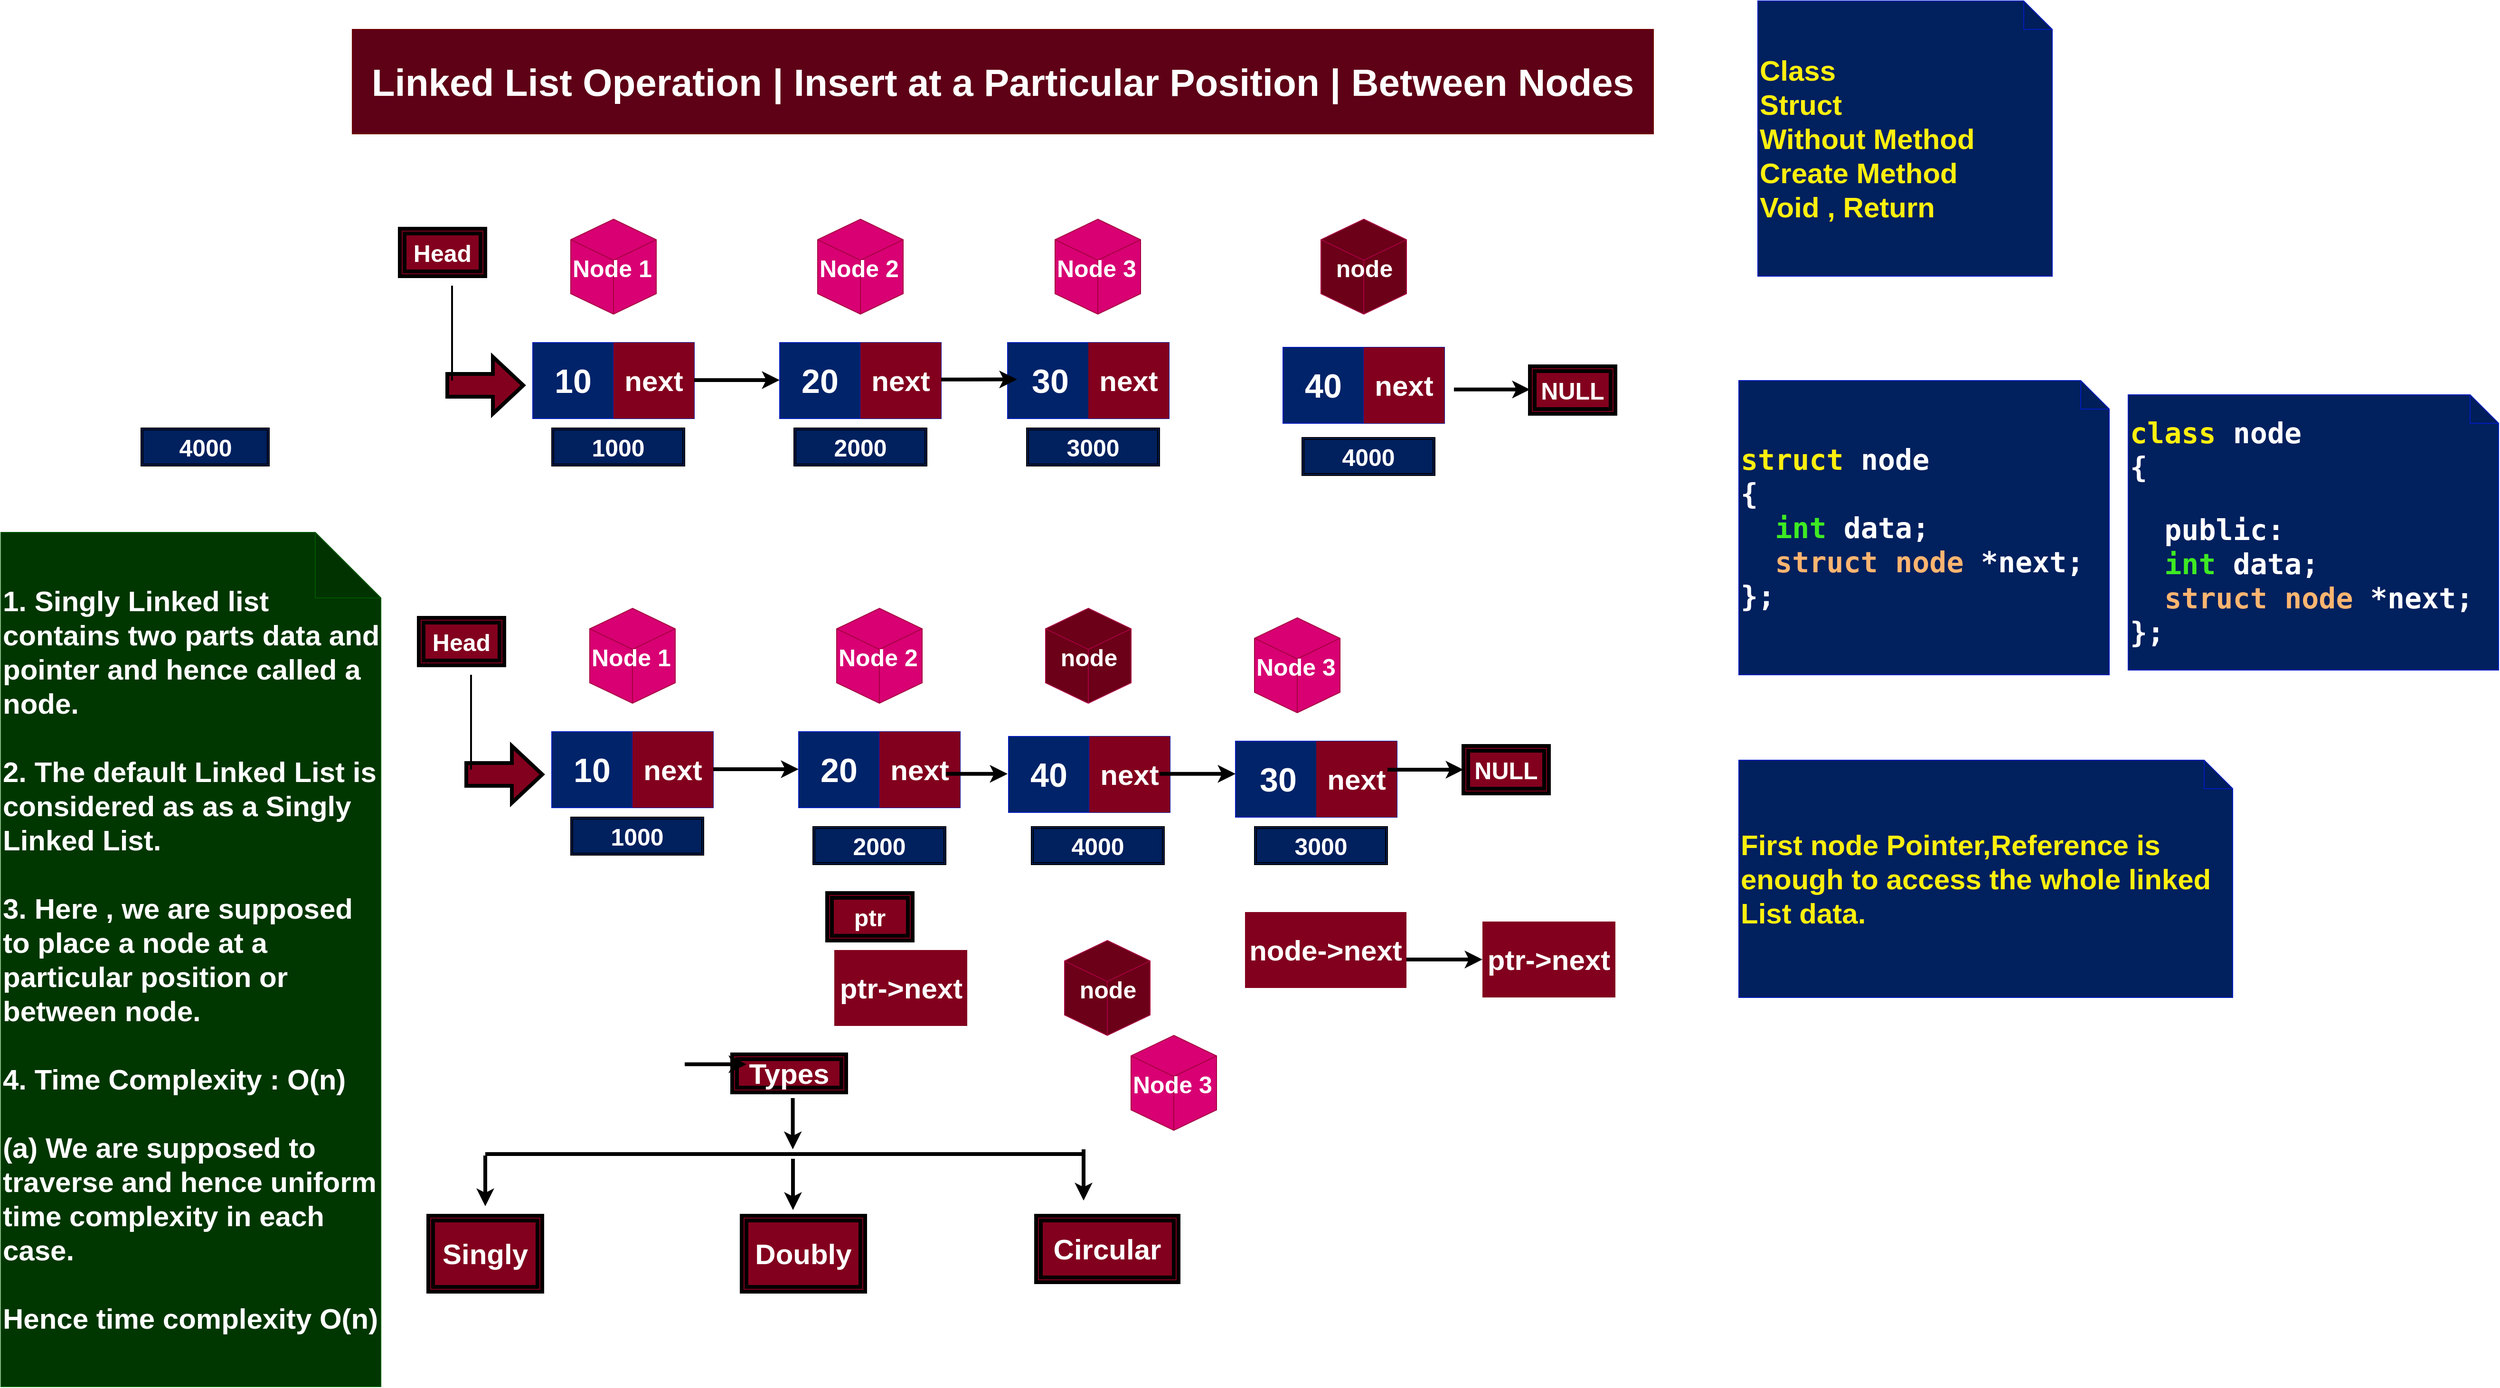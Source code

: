 <mxfile version="15.4.0" type="device"><diagram id="kLcREWV7JZikotNgGeFt" name="Page-1"><mxGraphModel dx="2114" dy="1692" grid="1" gridSize="10" guides="1" tooltips="1" connect="1" arrows="1" fold="1" page="1" pageScale="1" pageWidth="850" pageHeight="1100" math="0" shadow="0"><root><mxCell id="0"/><mxCell id="1" parent="0"/><mxCell id="FX4OYC9LNaWPf0s1jnYQ-1" value="&lt;font style=&quot;font-size: 40px&quot;&gt;&lt;b&gt;Linked List Operation | Insert at a Particular Position | Between Nodes&lt;br&gt;&lt;/b&gt;&lt;/font&gt;" style="rounded=0;whiteSpace=wrap;html=1;fillColor=#5E0016;strokeColor=#6F0000;fontColor=#ffffff;" parent="1" vertex="1"><mxGeometry x="330" y="-140" width="1370" height="110" as="geometry"/></mxCell><mxCell id="FX4OYC9LNaWPf0s1jnYQ-2" value="&lt;font style=&quot;font-size: 30px&quot;&gt;&lt;b&gt;1. Singly Linked list contains two parts data and pointer and hence called a node.&lt;br&gt;&lt;br&gt;2. The default Linked List is considered as as a Singly Linked List.&lt;br&gt;&lt;br&gt;3. Here , we are supposed to place a node at a particular position or between node.&lt;br&gt;&lt;/b&gt;&lt;b&gt;&lt;br&gt;4. Time Complexity : O(n)&lt;br&gt;&lt;br&gt;(a) We are supposed to traverse and hence uniform time complexity in each case. &lt;br&gt;&lt;br&gt;Hence time complexity O(n)&lt;/b&gt;&lt;b&gt;&lt;br&gt;&lt;/b&gt;&lt;/font&gt;" style="shape=note;whiteSpace=wrap;html=1;backgroundOutline=1;darkOpacity=0.05;fillColor=#003600;size=69;strokeColor=#005700;fontColor=#ffffff;align=left;" parent="1" vertex="1"><mxGeometry x="-40" y="390" width="400" height="900" as="geometry"/></mxCell><mxCell id="FX4OYC9LNaWPf0s1jnYQ-4" value="" style="shape=table;startSize=0;container=1;collapsible=0;childLayout=tableLayout;fillColor=#002369;strokeColor=#001DBC;fontColor=#ffffff;" parent="1" vertex="1"><mxGeometry x="520" y="190" width="170" height="80" as="geometry"/></mxCell><mxCell id="FX4OYC9LNaWPf0s1jnYQ-5" value="" style="shape=partialRectangle;collapsible=0;dropTarget=0;pointerEvents=0;fillColor=none;top=0;left=0;bottom=0;right=0;points=[[0,0.5],[1,0.5]];portConstraint=eastwest;" parent="FX4OYC9LNaWPf0s1jnYQ-4" vertex="1"><mxGeometry width="170" height="80" as="geometry"/></mxCell><mxCell id="FX4OYC9LNaWPf0s1jnYQ-6" value="&lt;b&gt;&lt;font style=&quot;font-size: 35px&quot; color=&quot;#ffffff&quot;&gt;10&lt;/font&gt;&lt;/b&gt;" style="shape=partialRectangle;html=1;whiteSpace=wrap;connectable=0;overflow=hidden;fillColor=none;top=0;left=0;bottom=0;right=0;pointerEvents=1;" parent="FX4OYC9LNaWPf0s1jnYQ-5" vertex="1"><mxGeometry width="85" height="80" as="geometry"><mxRectangle width="85" height="80" as="alternateBounds"/></mxGeometry></mxCell><mxCell id="FX4OYC9LNaWPf0s1jnYQ-7" value="&lt;b style=&quot;font-size: 30px&quot;&gt;next&lt;/b&gt;" style="shape=partialRectangle;html=1;whiteSpace=wrap;connectable=0;overflow=hidden;fillColor=#82001E;top=0;left=0;bottom=0;right=0;pointerEvents=1;strokeColor=#6F0000;fontColor=#ffffff;" parent="FX4OYC9LNaWPf0s1jnYQ-5" vertex="1"><mxGeometry x="85" width="85" height="80" as="geometry"><mxRectangle width="85" height="80" as="alternateBounds"/></mxGeometry></mxCell><mxCell id="FX4OYC9LNaWPf0s1jnYQ-8" value="" style="shape=table;startSize=0;container=1;collapsible=0;childLayout=tableLayout;fillColor=#002369;strokeColor=#001DBC;fontColor=#ffffff;" parent="1" vertex="1"><mxGeometry x="780" y="190" width="170" height="80" as="geometry"/></mxCell><mxCell id="FX4OYC9LNaWPf0s1jnYQ-9" value="" style="shape=partialRectangle;collapsible=0;dropTarget=0;pointerEvents=0;fillColor=none;top=0;left=0;bottom=0;right=0;points=[[0,0.5],[1,0.5]];portConstraint=eastwest;" parent="FX4OYC9LNaWPf0s1jnYQ-8" vertex="1"><mxGeometry width="170" height="80" as="geometry"/></mxCell><mxCell id="FX4OYC9LNaWPf0s1jnYQ-10" value="&lt;b&gt;&lt;font style=&quot;font-size: 35px&quot; color=&quot;#ffffff&quot;&gt;20&lt;/font&gt;&lt;/b&gt;" style="shape=partialRectangle;html=1;whiteSpace=wrap;connectable=0;overflow=hidden;fillColor=none;top=0;left=0;bottom=0;right=0;pointerEvents=1;" parent="FX4OYC9LNaWPf0s1jnYQ-9" vertex="1"><mxGeometry width="85" height="80" as="geometry"><mxRectangle width="85" height="80" as="alternateBounds"/></mxGeometry></mxCell><mxCell id="FX4OYC9LNaWPf0s1jnYQ-11" value="" style="shape=partialRectangle;html=1;whiteSpace=wrap;connectable=0;overflow=hidden;fillColor=none;top=0;left=0;bottom=0;right=0;pointerEvents=1;" parent="FX4OYC9LNaWPf0s1jnYQ-9" vertex="1"><mxGeometry x="85" width="85" height="80" as="geometry"><mxRectangle width="85" height="80" as="alternateBounds"/></mxGeometry></mxCell><mxCell id="FX4OYC9LNaWPf0s1jnYQ-12" value="" style="shape=table;startSize=0;container=1;collapsible=0;childLayout=tableLayout;fillColor=#002369;strokeColor=#001DBC;fontColor=#ffffff;" parent="1" vertex="1"><mxGeometry x="1020" y="190" width="170" height="80" as="geometry"/></mxCell><mxCell id="FX4OYC9LNaWPf0s1jnYQ-13" value="" style="shape=partialRectangle;collapsible=0;dropTarget=0;pointerEvents=0;fillColor=none;top=0;left=0;bottom=0;right=0;points=[[0,0.5],[1,0.5]];portConstraint=eastwest;" parent="FX4OYC9LNaWPf0s1jnYQ-12" vertex="1"><mxGeometry width="170" height="80" as="geometry"/></mxCell><mxCell id="FX4OYC9LNaWPf0s1jnYQ-14" value="&lt;b&gt;&lt;font style=&quot;font-size: 35px&quot; color=&quot;#ffffff&quot;&gt;30&lt;/font&gt;&lt;/b&gt;" style="shape=partialRectangle;html=1;whiteSpace=wrap;connectable=0;overflow=hidden;fillColor=none;top=0;left=0;bottom=0;right=0;pointerEvents=1;" parent="FX4OYC9LNaWPf0s1jnYQ-13" vertex="1"><mxGeometry width="90" height="80" as="geometry"><mxRectangle width="90" height="80" as="alternateBounds"/></mxGeometry></mxCell><mxCell id="FX4OYC9LNaWPf0s1jnYQ-15" value="" style="shape=partialRectangle;html=1;whiteSpace=wrap;connectable=0;overflow=hidden;fillColor=none;top=0;left=0;bottom=0;right=0;pointerEvents=1;" parent="FX4OYC9LNaWPf0s1jnYQ-13" vertex="1"><mxGeometry x="90" width="80" height="80" as="geometry"><mxRectangle width="80" height="80" as="alternateBounds"/></mxGeometry></mxCell><mxCell id="FX4OYC9LNaWPf0s1jnYQ-16" value="" style="edgeStyle=segmentEdgeStyle;endArrow=classic;html=1;rounded=0;strokeWidth=4;" parent="1" target="FX4OYC9LNaWPf0s1jnYQ-9" edge="1"><mxGeometry width="50" height="50" relative="1" as="geometry"><mxPoint x="690" y="229.5" as="sourcePoint"/><mxPoint x="770" y="230" as="targetPoint"/></mxGeometry></mxCell><mxCell id="FX4OYC9LNaWPf0s1jnYQ-17" value="&lt;font color=&quot;#ffffff&quot; size=&quot;1&quot;&gt;&lt;b style=&quot;font-size: 30px&quot;&gt;next&lt;/b&gt;&lt;/font&gt;" style="shape=partialRectangle;html=1;whiteSpace=wrap;connectable=0;overflow=hidden;fillColor=#82001E;top=0;left=0;bottom=0;right=0;pointerEvents=1;strokeColor=#6F0000;fontColor=#ffffff;" parent="1" vertex="1"><mxGeometry x="865" y="190" width="85" height="80" as="geometry"><mxRectangle width="85" height="80" as="alternateBounds"/></mxGeometry></mxCell><mxCell id="FX4OYC9LNaWPf0s1jnYQ-18" value="&lt;font color=&quot;#ffffff&quot; size=&quot;1&quot;&gt;&lt;b style=&quot;font-size: 30px&quot;&gt;next&lt;/b&gt;&lt;/font&gt;" style="shape=partialRectangle;html=1;whiteSpace=wrap;connectable=0;overflow=hidden;fillColor=#82001E;top=0;left=0;bottom=0;right=0;pointerEvents=1;strokeColor=#6F0000;fontColor=#ffffff;" parent="1" vertex="1"><mxGeometry x="1105" y="190" width="85" height="80" as="geometry"><mxRectangle width="85" height="80" as="alternateBounds"/></mxGeometry></mxCell><mxCell id="FX4OYC9LNaWPf0s1jnYQ-24" value="&lt;font style=&quot;font-size: 25px&quot; color=&quot;#ffffff&quot;&gt;Head&lt;/font&gt;" style="shape=ext;double=1;rounded=0;whiteSpace=wrap;html=1;strokeWidth=4;fillColor=#82001E;fontStyle=1" parent="1" vertex="1"><mxGeometry x="380" y="70" width="90" height="50" as="geometry"/></mxCell><mxCell id="FX4OYC9LNaWPf0s1jnYQ-25" value="&lt;font color=&quot;#ffffff&quot;&gt;&lt;span style=&quot;font-size: 25px&quot;&gt;NULL&lt;/span&gt;&lt;/font&gt;" style="shape=ext;double=1;rounded=0;whiteSpace=wrap;html=1;strokeWidth=4;fillColor=#82001E;fontStyle=1" parent="1" vertex="1"><mxGeometry x="1570" y="215" width="90" height="50" as="geometry"/></mxCell><mxCell id="FX4OYC9LNaWPf0s1jnYQ-28" value="&lt;font style=&quot;font-size: 30px&quot; color=&quot;#ffffff&quot;&gt;&lt;b&gt;Singly&lt;/b&gt;&lt;/font&gt;" style="shape=ext;double=1;rounded=0;whiteSpace=wrap;html=1;strokeWidth=4;fillColor=#82001E;" parent="1" vertex="1"><mxGeometry x="410" y="1110" width="120" height="80" as="geometry"/></mxCell><mxCell id="FX4OYC9LNaWPf0s1jnYQ-29" value="&lt;font style=&quot;font-size: 30px&quot; color=&quot;#ffffff&quot;&gt;&lt;b&gt;Doubly&lt;/b&gt;&lt;/font&gt;" style="shape=ext;double=1;rounded=0;whiteSpace=wrap;html=1;strokeWidth=4;fillColor=#82001E;" parent="1" vertex="1"><mxGeometry x="740" y="1110" width="130" height="80" as="geometry"/></mxCell><mxCell id="FX4OYC9LNaWPf0s1jnYQ-30" value="&lt;font style=&quot;font-size: 30px&quot; color=&quot;#ffffff&quot;&gt;&lt;b&gt;Circular&lt;/b&gt;&lt;/font&gt;" style="shape=ext;double=1;rounded=0;whiteSpace=wrap;html=1;strokeWidth=4;fillColor=#82001E;" parent="1" vertex="1"><mxGeometry x="1050" y="1110" width="150" height="70" as="geometry"/></mxCell><mxCell id="FX4OYC9LNaWPf0s1jnYQ-31" value="&lt;font style=&quot;font-size: 30px&quot; color=&quot;#ffffff&quot;&gt;&lt;b&gt;Types&lt;/b&gt;&lt;/font&gt;" style="shape=ext;double=1;rounded=0;whiteSpace=wrap;html=1;strokeWidth=4;fillColor=#82001E;" parent="1" vertex="1"><mxGeometry x="730" y="940" width="120" height="40" as="geometry"/></mxCell><mxCell id="FX4OYC9LNaWPf0s1jnYQ-32" value="" style="line;strokeWidth=4;html=1;perimeter=backbonePerimeter;points=[];outlineConnect=0;fillColor=#82001E;" parent="1" vertex="1"><mxGeometry x="470" y="1040" width="630" height="10" as="geometry"/></mxCell><mxCell id="FX4OYC9LNaWPf0s1jnYQ-33" value="" style="edgeStyle=segmentEdgeStyle;endArrow=classic;html=1;rounded=0;strokeWidth=4;" parent="1" source="FX4OYC9LNaWPf0s1jnYQ-32" edge="1"><mxGeometry width="50" height="50" relative="1" as="geometry"><mxPoint x="470" y="1050" as="sourcePoint"/><mxPoint x="470" y="1100" as="targetPoint"/></mxGeometry></mxCell><mxCell id="FX4OYC9LNaWPf0s1jnYQ-34" value="" style="edgeStyle=segmentEdgeStyle;endArrow=classic;html=1;rounded=0;strokeWidth=4;" parent="1" edge="1"><mxGeometry width="50" height="50" relative="1" as="geometry"><mxPoint x="1100" y="1040" as="sourcePoint"/><mxPoint x="1100" y="1094" as="targetPoint"/></mxGeometry></mxCell><mxCell id="FX4OYC9LNaWPf0s1jnYQ-35" value="" style="edgeStyle=segmentEdgeStyle;endArrow=classic;html=1;rounded=0;strokeWidth=4;" parent="1" edge="1"><mxGeometry width="50" height="50" relative="1" as="geometry"><mxPoint x="794" y="1050" as="sourcePoint"/><mxPoint x="794" y="1104" as="targetPoint"/></mxGeometry></mxCell><mxCell id="2EAFpjxUIgZYR22yZYQm-4" value="&lt;font color=&quot;#ffffff&quot; size=&quot;1&quot;&gt;&lt;b style=&quot;font-size: 25px&quot;&gt;1000&lt;/b&gt;&lt;/font&gt;" style="shape=ext;double=1;rounded=0;whiteSpace=wrap;html=1;fillColor=#00205E;align=center;" parent="1" vertex="1"><mxGeometry x="540" y="280" width="140" height="40" as="geometry"/></mxCell><mxCell id="2EAFpjxUIgZYR22yZYQm-5" value="&lt;font color=&quot;#ffffff&quot; size=&quot;1&quot;&gt;&lt;b style=&quot;font-size: 25px&quot;&gt;2000&lt;/b&gt;&lt;/font&gt;" style="shape=ext;double=1;rounded=0;whiteSpace=wrap;html=1;fillColor=#00205E;align=center;" parent="1" vertex="1"><mxGeometry x="795" y="280" width="140" height="40" as="geometry"/></mxCell><mxCell id="2EAFpjxUIgZYR22yZYQm-6" value="&lt;font color=&quot;#ffffff&quot; size=&quot;1&quot;&gt;&lt;b style=&quot;font-size: 25px&quot;&gt;3000&lt;/b&gt;&lt;/font&gt;" style="shape=ext;double=1;rounded=0;whiteSpace=wrap;html=1;fillColor=#00205E;align=center;" parent="1" vertex="1"><mxGeometry x="1040" y="280" width="140" height="40" as="geometry"/></mxCell><mxCell id="2EAFpjxUIgZYR22yZYQm-7" value="&lt;pre style=&quot;max-height: 600px ; font-size: 30px&quot;&gt;&lt;code class=&quot;dsa hljs cpp&quot; style=&quot;font-size: 30px&quot;&gt;&lt;span class=&quot;hljs-class&quot; style=&quot;font-size: 30px&quot;&gt;&lt;font color=&quot;#ffef0f&quot;&gt;&lt;span class=&quot;hljs-keyword&quot; style=&quot;font-size: 30px&quot;&gt;struct&lt;/span&gt; &lt;/font&gt;&lt;span class=&quot;hljs-title&quot; style=&quot;font-size: 30px&quot;&gt;node&lt;/span&gt;&lt;br style=&quot;font-size: 30px&quot;&gt;{&lt;/span&gt;&lt;br style=&quot;font-size: 30px&quot;&gt;  &lt;font color=&quot;#3eea23&quot;&gt;&lt;span class=&quot;hljs-keyword&quot; style=&quot;font-size: 30px&quot;&gt;int&lt;/span&gt; &lt;/font&gt;data;&lt;br style=&quot;font-size: 30px&quot;&gt;  &lt;span class=&quot;hljs-class&quot; style=&quot;font-size: 30px&quot;&gt;&lt;font color=&quot;#ffb570&quot;&gt;&lt;span class=&quot;hljs-keyword&quot; style=&quot;font-size: 30px&quot;&gt;struct&lt;/span&gt; &lt;span class=&quot;hljs-title&quot; style=&quot;font-size: 30px&quot;&gt;node&lt;/span&gt;&lt;/font&gt; *&lt;span class=&quot;hljs-title&quot; style=&quot;font-size: 30px&quot;&gt;next&lt;/span&gt;;&lt;/span&gt;&lt;br style=&quot;font-size: 30px&quot;&gt;};&lt;/code&gt;&lt;/pre&gt;" style="shape=note;whiteSpace=wrap;html=1;backgroundOutline=1;darkOpacity=0.05;fillColor=#00205E;strokeColor=#001DBC;fontColor=#ffffff;align=left;fontSize=30;fontStyle=1" parent="1" vertex="1"><mxGeometry x="1790" y="230" width="390" height="310" as="geometry"/></mxCell><mxCell id="2EAFpjxUIgZYR22yZYQm-10" value="&lt;b&gt;&lt;font style=&quot;font-size: 25px&quot;&gt;Node 1&lt;/font&gt;&lt;br&gt;&lt;/b&gt;" style="html=1;whiteSpace=wrap;shape=isoCube2;backgroundOutline=1;isoAngle=15;fontSize=30;fillColor=#d80073;align=left;strokeColor=#A50040;fontColor=#ffffff;" parent="1" vertex="1"><mxGeometry x="560" y="60" width="90" height="100" as="geometry"/></mxCell><mxCell id="2EAFpjxUIgZYR22yZYQm-13" value="&lt;b&gt;&lt;font style=&quot;font-size: 25px&quot;&gt;Node 2&lt;/font&gt;&lt;br&gt;&lt;/b&gt;" style="html=1;whiteSpace=wrap;shape=isoCube2;backgroundOutline=1;isoAngle=15;fontSize=30;fillColor=#d80073;align=left;strokeColor=#A50040;fontColor=#ffffff;" parent="1" vertex="1"><mxGeometry x="820" y="60" width="90" height="100" as="geometry"/></mxCell><mxCell id="2EAFpjxUIgZYR22yZYQm-14" value="&lt;b&gt;&lt;font style=&quot;font-size: 25px&quot;&gt;Node 3&lt;/font&gt;&lt;br&gt;&lt;/b&gt;" style="html=1;whiteSpace=wrap;shape=isoCube2;backgroundOutline=1;isoAngle=15;fontSize=30;fillColor=#d80073;align=left;strokeColor=#A50040;fontColor=#ffffff;" parent="1" vertex="1"><mxGeometry x="1070" y="60" width="90" height="100" as="geometry"/></mxCell><mxCell id="WGS0exvz3PwvDSj9ZTFY-2" value="" style="edgeStyle=segmentEdgeStyle;endArrow=classic;html=1;rounded=0;strokeWidth=4;" parent="1" edge="1"><mxGeometry width="50" height="50" relative="1" as="geometry"><mxPoint x="793.82" y="986" as="sourcePoint"/><mxPoint x="793.82" y="1040" as="targetPoint"/></mxGeometry></mxCell><mxCell id="WGS0exvz3PwvDSj9ZTFY-4" value="&lt;pre style=&quot;max-height: 600px ; font-size: 30px&quot;&gt;&lt;code class=&quot;dsa hljs cpp&quot; style=&quot;font-size: 30px&quot;&gt;&lt;span class=&quot;hljs-class&quot; style=&quot;font-size: 30px&quot;&gt;&lt;span class=&quot;hljs-title&quot; style=&quot;font-size: 30px&quot;&gt;&lt;font color=&quot;#ffef0f&quot;&gt;class &lt;/font&gt;node&lt;/span&gt;&lt;br style=&quot;font-size: 30px&quot;&gt;{&lt;/span&gt;&lt;/code&gt;&lt;/pre&gt;&lt;pre style=&quot;max-height: 600px ; font-size: 30px&quot;&gt;&lt;code class=&quot;dsa hljs cpp&quot; style=&quot;font-size: 30px&quot;&gt;  public:&lt;br style=&quot;font-size: 30px&quot;&gt;  &lt;font color=&quot;#3eea23&quot;&gt;&lt;span class=&quot;hljs-keyword&quot; style=&quot;font-size: 30px&quot;&gt;int&lt;/span&gt; &lt;/font&gt;data;&lt;br style=&quot;font-size: 30px&quot;&gt;  &lt;span class=&quot;hljs-class&quot; style=&quot;font-size: 30px&quot;&gt;&lt;font color=&quot;#ffb570&quot;&gt;&lt;span class=&quot;hljs-keyword&quot; style=&quot;font-size: 30px&quot;&gt;struct&lt;/span&gt; &lt;span class=&quot;hljs-title&quot; style=&quot;font-size: 30px&quot;&gt;node&lt;/span&gt;&lt;/font&gt; *&lt;span class=&quot;hljs-title&quot; style=&quot;font-size: 30px&quot;&gt;next&lt;/span&gt;;&lt;/span&gt;&lt;br style=&quot;font-size: 30px&quot;&gt;};&lt;/code&gt;&lt;/pre&gt;" style="shape=note;whiteSpace=wrap;html=1;backgroundOutline=1;darkOpacity=0.05;fillColor=#00205E;strokeColor=#001DBC;fontColor=#ffffff;align=left;fontSize=30;fontStyle=1" parent="1" vertex="1"><mxGeometry x="2200" y="245" width="390" height="290" as="geometry"/></mxCell><mxCell id="PQ1WcQrPwrI2mOth-DB0-1" value="&lt;font color=&quot;#ffef0f&quot;&gt;First node Pointer,Reference is enough to access the whole linked List data.&lt;/font&gt;" style="shape=note;whiteSpace=wrap;html=1;backgroundOutline=1;darkOpacity=0.05;fillColor=#00205E;strokeColor=#001DBC;fontColor=#ffffff;align=left;fontSize=30;fontStyle=1" parent="1" vertex="1"><mxGeometry x="1790" y="630" width="520" height="250" as="geometry"/></mxCell><mxCell id="O2wKpN2Wz94PYRQVYfD4-1" value="" style="shape=table;startSize=0;container=1;collapsible=0;childLayout=tableLayout;fillColor=#002369;strokeColor=#001DBC;fontColor=#ffffff;" parent="1" vertex="1"><mxGeometry x="1310" y="195" width="170" height="80" as="geometry"/></mxCell><mxCell id="O2wKpN2Wz94PYRQVYfD4-2" value="" style="shape=partialRectangle;collapsible=0;dropTarget=0;pointerEvents=0;fillColor=none;top=0;left=0;bottom=0;right=0;points=[[0,0.5],[1,0.5]];portConstraint=eastwest;" parent="O2wKpN2Wz94PYRQVYfD4-1" vertex="1"><mxGeometry width="170" height="80" as="geometry"/></mxCell><mxCell id="O2wKpN2Wz94PYRQVYfD4-3" value="&lt;b&gt;&lt;font style=&quot;font-size: 35px&quot; color=&quot;#ffffff&quot;&gt;40&lt;/font&gt;&lt;/b&gt;" style="shape=partialRectangle;html=1;whiteSpace=wrap;connectable=0;overflow=hidden;fillColor=none;top=0;left=0;bottom=0;right=0;pointerEvents=1;" parent="O2wKpN2Wz94PYRQVYfD4-2" vertex="1"><mxGeometry width="85" height="80" as="geometry"><mxRectangle width="85" height="80" as="alternateBounds"/></mxGeometry></mxCell><mxCell id="O2wKpN2Wz94PYRQVYfD4-4" value="&lt;b style=&quot;font-size: 30px&quot;&gt;next&lt;/b&gt;" style="shape=partialRectangle;html=1;whiteSpace=wrap;connectable=0;overflow=hidden;fillColor=#82001E;top=0;left=0;bottom=0;right=0;pointerEvents=1;strokeColor=#6F0000;fontColor=#ffffff;" parent="O2wKpN2Wz94PYRQVYfD4-2" vertex="1"><mxGeometry x="85" width="85" height="80" as="geometry"><mxRectangle width="85" height="80" as="alternateBounds"/></mxGeometry></mxCell><mxCell id="O2wKpN2Wz94PYRQVYfD4-5" value="&lt;font color=&quot;#ffffff&quot; size=&quot;1&quot;&gt;&lt;b style=&quot;font-size: 25px&quot;&gt;4000&lt;/b&gt;&lt;/font&gt;" style="shape=ext;double=1;rounded=0;whiteSpace=wrap;html=1;fillColor=#00205E;align=center;" parent="1" vertex="1"><mxGeometry x="107.5" y="280" width="135" height="40" as="geometry"/></mxCell><mxCell id="O2wKpN2Wz94PYRQVYfD4-7" value="&lt;b&gt;&lt;font style=&quot;font-size: 25px&quot;&gt;&amp;nbsp; node&lt;/font&gt;&lt;br&gt;&lt;/b&gt;" style="html=1;whiteSpace=wrap;shape=isoCube2;backgroundOutline=1;isoAngle=15;fontSize=30;fillColor=#6B0018;align=left;strokeColor=#A50040;fontColor=#ffffff;" parent="1" vertex="1"><mxGeometry x="1350" y="60" width="90" height="100" as="geometry"/></mxCell><mxCell id="O2wKpN2Wz94PYRQVYfD4-10" value="" style="shape=singleArrow;whiteSpace=wrap;html=1;arrowWidth=0.4;arrowSize=0.4;rounded=0;fontStyle=1;strokeWidth=4;fillColor=#82001E;" parent="1" vertex="1"><mxGeometry x="430" y="205" width="80" height="60" as="geometry"/></mxCell><mxCell id="O2wKpN2Wz94PYRQVYfD4-14" value="&lt;font color=&quot;#ffef0f&quot;&gt;Class&lt;br&gt;Struct&lt;br&gt;Without Method&lt;br&gt;Create Method&lt;br&gt;Void , Return&lt;br&gt;&lt;/font&gt;" style="shape=note;whiteSpace=wrap;html=1;backgroundOutline=1;darkOpacity=0.05;fillColor=#00205E;strokeColor=#001DBC;fontColor=#ffffff;align=left;fontSize=30;fontStyle=1" parent="1" vertex="1"><mxGeometry x="1810" y="-170" width="310" height="290" as="geometry"/></mxCell><mxCell id="O2wKpN2Wz94PYRQVYfD4-17" value="" style="line;strokeWidth=2;direction=south;html=1;fillColor=#6B0018;" parent="1" vertex="1"><mxGeometry x="430" y="130" width="10" height="100" as="geometry"/></mxCell><mxCell id="E_bYR1jMiLxIbFQFEJtZ-3" value="&lt;font color=&quot;#ffffff&quot; size=&quot;1&quot;&gt;&lt;b style=&quot;font-size: 25px&quot;&gt;4000&lt;/b&gt;&lt;/font&gt;" style="shape=ext;double=1;rounded=0;whiteSpace=wrap;html=1;fillColor=#00205E;align=center;" parent="1" vertex="1"><mxGeometry x="1330" y="290" width="140" height="40" as="geometry"/></mxCell><mxCell id="E_bYR1jMiLxIbFQFEJtZ-6" value="" style="edgeStyle=segmentEdgeStyle;endArrow=classic;html=1;rounded=0;strokeWidth=4;" parent="1" edge="1"><mxGeometry width="50" height="50" relative="1" as="geometry"><mxPoint x="1490" y="239.41" as="sourcePoint"/><mxPoint x="1570" y="239.91" as="targetPoint"/></mxGeometry></mxCell><mxCell id="rSlkiFl66dIPGthe0h9T-1" value="" style="shape=table;startSize=0;container=1;collapsible=0;childLayout=tableLayout;fillColor=#002369;strokeColor=#001DBC;fontColor=#ffffff;" parent="1" vertex="1"><mxGeometry x="540" y="600" width="170" height="80" as="geometry"/></mxCell><mxCell id="rSlkiFl66dIPGthe0h9T-2" value="" style="shape=partialRectangle;collapsible=0;dropTarget=0;pointerEvents=0;fillColor=none;top=0;left=0;bottom=0;right=0;points=[[0,0.5],[1,0.5]];portConstraint=eastwest;" parent="rSlkiFl66dIPGthe0h9T-1" vertex="1"><mxGeometry width="170" height="80" as="geometry"/></mxCell><mxCell id="rSlkiFl66dIPGthe0h9T-3" value="&lt;b&gt;&lt;font style=&quot;font-size: 35px&quot; color=&quot;#ffffff&quot;&gt;10&lt;/font&gt;&lt;/b&gt;" style="shape=partialRectangle;html=1;whiteSpace=wrap;connectable=0;overflow=hidden;fillColor=none;top=0;left=0;bottom=0;right=0;pointerEvents=1;" parent="rSlkiFl66dIPGthe0h9T-2" vertex="1"><mxGeometry width="85" height="80" as="geometry"><mxRectangle width="85" height="80" as="alternateBounds"/></mxGeometry></mxCell><mxCell id="rSlkiFl66dIPGthe0h9T-4" value="&lt;b style=&quot;font-size: 30px&quot;&gt;next&lt;/b&gt;" style="shape=partialRectangle;html=1;whiteSpace=wrap;connectable=0;overflow=hidden;fillColor=#82001E;top=0;left=0;bottom=0;right=0;pointerEvents=1;strokeColor=#6F0000;fontColor=#ffffff;" parent="rSlkiFl66dIPGthe0h9T-2" vertex="1"><mxGeometry x="85" width="85" height="80" as="geometry"><mxRectangle width="85" height="80" as="alternateBounds"/></mxGeometry></mxCell><mxCell id="rSlkiFl66dIPGthe0h9T-5" value="" style="shape=table;startSize=0;container=1;collapsible=0;childLayout=tableLayout;fillColor=#002369;strokeColor=#001DBC;fontColor=#ffffff;" parent="1" vertex="1"><mxGeometry x="800" y="600" width="170" height="80" as="geometry"/></mxCell><mxCell id="rSlkiFl66dIPGthe0h9T-6" value="" style="shape=partialRectangle;collapsible=0;dropTarget=0;pointerEvents=0;fillColor=none;top=0;left=0;bottom=0;right=0;points=[[0,0.5],[1,0.5]];portConstraint=eastwest;" parent="rSlkiFl66dIPGthe0h9T-5" vertex="1"><mxGeometry width="170" height="80" as="geometry"/></mxCell><mxCell id="rSlkiFl66dIPGthe0h9T-7" value="&lt;b&gt;&lt;font style=&quot;font-size: 35px&quot; color=&quot;#ffffff&quot;&gt;20&lt;/font&gt;&lt;/b&gt;" style="shape=partialRectangle;html=1;whiteSpace=wrap;connectable=0;overflow=hidden;fillColor=none;top=0;left=0;bottom=0;right=0;pointerEvents=1;" parent="rSlkiFl66dIPGthe0h9T-6" vertex="1"><mxGeometry width="85" height="80" as="geometry"><mxRectangle width="85" height="80" as="alternateBounds"/></mxGeometry></mxCell><mxCell id="rSlkiFl66dIPGthe0h9T-8" value="" style="shape=partialRectangle;html=1;whiteSpace=wrap;connectable=0;overflow=hidden;fillColor=none;top=0;left=0;bottom=0;right=0;pointerEvents=1;" parent="rSlkiFl66dIPGthe0h9T-6" vertex="1"><mxGeometry x="85" width="85" height="80" as="geometry"><mxRectangle width="85" height="80" as="alternateBounds"/></mxGeometry></mxCell><mxCell id="rSlkiFl66dIPGthe0h9T-9" value="" style="shape=table;startSize=0;container=1;collapsible=0;childLayout=tableLayout;fillColor=#002369;strokeColor=#001DBC;fontColor=#ffffff;" parent="1" vertex="1"><mxGeometry x="1260" y="610" width="170" height="80" as="geometry"/></mxCell><mxCell id="rSlkiFl66dIPGthe0h9T-10" value="" style="shape=partialRectangle;collapsible=0;dropTarget=0;pointerEvents=0;fillColor=none;top=0;left=0;bottom=0;right=0;points=[[0,0.5],[1,0.5]];portConstraint=eastwest;" parent="rSlkiFl66dIPGthe0h9T-9" vertex="1"><mxGeometry width="170" height="80" as="geometry"/></mxCell><mxCell id="rSlkiFl66dIPGthe0h9T-11" value="&lt;b&gt;&lt;font style=&quot;font-size: 35px&quot; color=&quot;#ffffff&quot;&gt;30&lt;/font&gt;&lt;/b&gt;" style="shape=partialRectangle;html=1;whiteSpace=wrap;connectable=0;overflow=hidden;fillColor=none;top=0;left=0;bottom=0;right=0;pointerEvents=1;" parent="rSlkiFl66dIPGthe0h9T-10" vertex="1"><mxGeometry width="90" height="80" as="geometry"><mxRectangle width="90" height="80" as="alternateBounds"/></mxGeometry></mxCell><mxCell id="rSlkiFl66dIPGthe0h9T-12" value="" style="shape=partialRectangle;html=1;whiteSpace=wrap;connectable=0;overflow=hidden;fillColor=none;top=0;left=0;bottom=0;right=0;pointerEvents=1;" parent="rSlkiFl66dIPGthe0h9T-10" vertex="1"><mxGeometry x="90" width="80" height="80" as="geometry"><mxRectangle width="80" height="80" as="alternateBounds"/></mxGeometry></mxCell><mxCell id="rSlkiFl66dIPGthe0h9T-13" value="" style="edgeStyle=segmentEdgeStyle;endArrow=classic;html=1;rounded=0;strokeWidth=4;" parent="1" target="rSlkiFl66dIPGthe0h9T-6" edge="1"><mxGeometry width="50" height="50" relative="1" as="geometry"><mxPoint x="710" y="639.5" as="sourcePoint"/><mxPoint x="790" y="640" as="targetPoint"/></mxGeometry></mxCell><mxCell id="rSlkiFl66dIPGthe0h9T-14" value="&lt;font color=&quot;#ffffff&quot; size=&quot;1&quot;&gt;&lt;b style=&quot;font-size: 30px&quot;&gt;next&lt;/b&gt;&lt;/font&gt;" style="shape=partialRectangle;html=1;whiteSpace=wrap;connectable=0;overflow=hidden;fillColor=#82001E;top=0;left=0;bottom=0;right=0;pointerEvents=1;strokeColor=#6F0000;fontColor=#ffffff;" parent="1" vertex="1"><mxGeometry x="885" y="600" width="85" height="80" as="geometry"><mxRectangle width="85" height="80" as="alternateBounds"/></mxGeometry></mxCell><mxCell id="rSlkiFl66dIPGthe0h9T-15" value="&lt;font color=&quot;#ffffff&quot; size=&quot;1&quot;&gt;&lt;b style=&quot;font-size: 30px&quot;&gt;next&lt;/b&gt;&lt;/font&gt;" style="shape=partialRectangle;html=1;whiteSpace=wrap;connectable=0;overflow=hidden;fillColor=#82001E;top=0;left=0;bottom=0;right=0;pointerEvents=1;strokeColor=#6F0000;fontColor=#ffffff;" parent="1" vertex="1"><mxGeometry x="1345" y="610" width="85" height="80" as="geometry"><mxRectangle width="85" height="80" as="alternateBounds"/></mxGeometry></mxCell><mxCell id="rSlkiFl66dIPGthe0h9T-16" value="&lt;font style=&quot;font-size: 25px&quot; color=&quot;#ffffff&quot;&gt;Head&lt;/font&gt;" style="shape=ext;double=1;rounded=0;whiteSpace=wrap;html=1;strokeWidth=4;fillColor=#82001E;fontStyle=1" parent="1" vertex="1"><mxGeometry x="400" y="480" width="90" height="50" as="geometry"/></mxCell><mxCell id="rSlkiFl66dIPGthe0h9T-17" value="&lt;font color=&quot;#ffffff&quot;&gt;&lt;span style=&quot;font-size: 25px&quot;&gt;NULL&lt;/span&gt;&lt;/font&gt;" style="shape=ext;double=1;rounded=0;whiteSpace=wrap;html=1;strokeWidth=4;fillColor=#82001E;fontStyle=1" parent="1" vertex="1"><mxGeometry x="1500" y="615" width="90" height="50" as="geometry"/></mxCell><mxCell id="rSlkiFl66dIPGthe0h9T-18" value="" style="edgeStyle=segmentEdgeStyle;endArrow=classic;html=1;rounded=0;strokeWidth=4;" parent="1" edge="1"><mxGeometry width="50" height="50" relative="1" as="geometry"><mxPoint x="1420" y="640" as="sourcePoint"/><mxPoint x="1500" y="640.5" as="targetPoint"/></mxGeometry></mxCell><mxCell id="rSlkiFl66dIPGthe0h9T-19" value="&lt;font color=&quot;#ffffff&quot; size=&quot;1&quot;&gt;&lt;b style=&quot;font-size: 25px&quot;&gt;1000&lt;/b&gt;&lt;/font&gt;" style="shape=ext;double=1;rounded=0;whiteSpace=wrap;html=1;fillColor=#00205E;align=center;" parent="1" vertex="1"><mxGeometry x="560" y="690" width="140" height="40" as="geometry"/></mxCell><mxCell id="rSlkiFl66dIPGthe0h9T-20" value="&lt;font color=&quot;#ffffff&quot; size=&quot;1&quot;&gt;&lt;b style=&quot;font-size: 25px&quot;&gt;2000&lt;/b&gt;&lt;/font&gt;" style="shape=ext;double=1;rounded=0;whiteSpace=wrap;html=1;fillColor=#00205E;align=center;" parent="1" vertex="1"><mxGeometry x="815" y="700" width="140" height="40" as="geometry"/></mxCell><mxCell id="rSlkiFl66dIPGthe0h9T-21" value="&lt;font color=&quot;#ffffff&quot; size=&quot;1&quot;&gt;&lt;b style=&quot;font-size: 25px&quot;&gt;3000&lt;/b&gt;&lt;/font&gt;" style="shape=ext;double=1;rounded=0;whiteSpace=wrap;html=1;fillColor=#00205E;align=center;" parent="1" vertex="1"><mxGeometry x="1280" y="700" width="140" height="40" as="geometry"/></mxCell><mxCell id="rSlkiFl66dIPGthe0h9T-22" value="&lt;b&gt;&lt;font style=&quot;font-size: 25px&quot;&gt;Node 1&lt;/font&gt;&lt;br&gt;&lt;/b&gt;" style="html=1;whiteSpace=wrap;shape=isoCube2;backgroundOutline=1;isoAngle=15;fontSize=30;fillColor=#d80073;align=left;strokeColor=#A50040;fontColor=#ffffff;" parent="1" vertex="1"><mxGeometry x="580" y="470" width="90" height="100" as="geometry"/></mxCell><mxCell id="rSlkiFl66dIPGthe0h9T-23" value="&lt;b&gt;&lt;font style=&quot;font-size: 25px&quot;&gt;Node 2&lt;/font&gt;&lt;br&gt;&lt;/b&gt;" style="html=1;whiteSpace=wrap;shape=isoCube2;backgroundOutline=1;isoAngle=15;fontSize=30;fillColor=#d80073;align=left;strokeColor=#A50040;fontColor=#ffffff;" parent="1" vertex="1"><mxGeometry x="840" y="470" width="90" height="100" as="geometry"/></mxCell><mxCell id="rSlkiFl66dIPGthe0h9T-24" value="&lt;b&gt;&lt;font style=&quot;font-size: 25px&quot;&gt;Node 3&lt;/font&gt;&lt;br&gt;&lt;/b&gt;" style="html=1;whiteSpace=wrap;shape=isoCube2;backgroundOutline=1;isoAngle=15;fontSize=30;fillColor=#d80073;align=left;strokeColor=#A50040;fontColor=#ffffff;" parent="1" vertex="1"><mxGeometry x="1280" y="480" width="90" height="100" as="geometry"/></mxCell><mxCell id="rSlkiFl66dIPGthe0h9T-25" value="" style="shape=table;startSize=0;container=1;collapsible=0;childLayout=tableLayout;fillColor=#002369;strokeColor=#001DBC;fontColor=#ffffff;" parent="1" vertex="1"><mxGeometry x="1021" y="605" width="170" height="80" as="geometry"/></mxCell><mxCell id="rSlkiFl66dIPGthe0h9T-26" value="" style="shape=partialRectangle;collapsible=0;dropTarget=0;pointerEvents=0;fillColor=none;top=0;left=0;bottom=0;right=0;points=[[0,0.5],[1,0.5]];portConstraint=eastwest;" parent="rSlkiFl66dIPGthe0h9T-25" vertex="1"><mxGeometry width="170" height="80" as="geometry"/></mxCell><mxCell id="rSlkiFl66dIPGthe0h9T-27" value="&lt;b&gt;&lt;font style=&quot;font-size: 35px&quot; color=&quot;#ffffff&quot;&gt;40&lt;/font&gt;&lt;/b&gt;" style="shape=partialRectangle;html=1;whiteSpace=wrap;connectable=0;overflow=hidden;fillColor=none;top=0;left=0;bottom=0;right=0;pointerEvents=1;" parent="rSlkiFl66dIPGthe0h9T-26" vertex="1"><mxGeometry width="85" height="80" as="geometry"><mxRectangle width="85" height="80" as="alternateBounds"/></mxGeometry></mxCell><mxCell id="rSlkiFl66dIPGthe0h9T-28" value="&lt;b style=&quot;font-size: 30px&quot;&gt;next&lt;/b&gt;" style="shape=partialRectangle;html=1;whiteSpace=wrap;connectable=0;overflow=hidden;fillColor=#82001E;top=0;left=0;bottom=0;right=0;pointerEvents=1;strokeColor=#6F0000;fontColor=#ffffff;" parent="rSlkiFl66dIPGthe0h9T-26" vertex="1"><mxGeometry x="85" width="85" height="80" as="geometry"><mxRectangle width="85" height="80" as="alternateBounds"/></mxGeometry></mxCell><mxCell id="rSlkiFl66dIPGthe0h9T-29" value="&lt;b&gt;&lt;font style=&quot;font-size: 25px&quot;&gt;&amp;nbsp; node&lt;/font&gt;&lt;br&gt;&lt;/b&gt;" style="html=1;whiteSpace=wrap;shape=isoCube2;backgroundOutline=1;isoAngle=15;fontSize=30;fillColor=#6B0018;align=left;strokeColor=#A50040;fontColor=#ffffff;" parent="1" vertex="1"><mxGeometry x="1060" y="470" width="90" height="100" as="geometry"/></mxCell><mxCell id="rSlkiFl66dIPGthe0h9T-30" value="" style="shape=singleArrow;whiteSpace=wrap;html=1;arrowWidth=0.4;arrowSize=0.4;rounded=0;fontStyle=1;strokeWidth=4;fillColor=#82001E;" parent="1" vertex="1"><mxGeometry x="450" y="615" width="80" height="60" as="geometry"/></mxCell><mxCell id="rSlkiFl66dIPGthe0h9T-31" value="" style="line;strokeWidth=2;direction=south;html=1;fillColor=#6B0018;" parent="1" vertex="1"><mxGeometry x="450" y="540" width="10" height="100" as="geometry"/></mxCell><mxCell id="rSlkiFl66dIPGthe0h9T-32" value="&lt;font color=&quot;#ffffff&quot; size=&quot;1&quot;&gt;&lt;b style=&quot;font-size: 25px&quot;&gt;4000&lt;/b&gt;&lt;/font&gt;" style="shape=ext;double=1;rounded=0;whiteSpace=wrap;html=1;fillColor=#00205E;align=center;" parent="1" vertex="1"><mxGeometry x="1045" y="700" width="140" height="40" as="geometry"/></mxCell><mxCell id="rSlkiFl66dIPGthe0h9T-33" value="" style="edgeStyle=segmentEdgeStyle;endArrow=classic;html=1;rounded=0;strokeWidth=4;" parent="1" edge="1"><mxGeometry width="50" height="50" relative="1" as="geometry"><mxPoint x="1180" y="644.41" as="sourcePoint"/><mxPoint x="1260" y="644.91" as="targetPoint"/></mxGeometry></mxCell><mxCell id="rSlkiFl66dIPGthe0h9T-34" value="" style="edgeStyle=segmentEdgeStyle;endArrow=classic;html=1;rounded=0;strokeWidth=4;" parent="1" edge="1"><mxGeometry width="50" height="50" relative="1" as="geometry"><mxPoint x="950" y="228.82" as="sourcePoint"/><mxPoint x="1030" y="229.32" as="targetPoint"/></mxGeometry></mxCell><mxCell id="rSlkiFl66dIPGthe0h9T-36" value="" style="edgeStyle=segmentEdgeStyle;endArrow=classic;html=1;rounded=0;strokeWidth=4;" parent="1" edge="1"><mxGeometry width="50" height="50" relative="1" as="geometry"><mxPoint x="955" y="644.41" as="sourcePoint"/><mxPoint x="1020" y="644" as="targetPoint"/></mxGeometry></mxCell><mxCell id="Z3y9gur3Y_4zm7mhD5KT-1" value="&lt;font color=&quot;#ffffff&quot; size=&quot;1&quot;&gt;&lt;b style=&quot;font-size: 30px&quot;&gt;ptr-&amp;gt;next&lt;/b&gt;&lt;/font&gt;" style="shape=partialRectangle;html=1;whiteSpace=wrap;connectable=0;overflow=hidden;fillColor=#82001E;top=0;left=0;bottom=0;right=0;pointerEvents=1;strokeColor=#6F0000;fontColor=#ffffff;" parent="1" vertex="1"><mxGeometry x="837.5" y="830" width="140" height="80" as="geometry"><mxRectangle width="85" height="80" as="alternateBounds"/></mxGeometry></mxCell><mxCell id="Z3y9gur3Y_4zm7mhD5KT-2" value="" style="edgeStyle=segmentEdgeStyle;endArrow=classic;html=1;rounded=0;strokeWidth=4;" parent="1" edge="1"><mxGeometry width="50" height="50" relative="1" as="geometry"><mxPoint x="680" y="950.41" as="sourcePoint"/><mxPoint x="745" y="950" as="targetPoint"/></mxGeometry></mxCell><mxCell id="Z3y9gur3Y_4zm7mhD5KT-3" value="&lt;b&gt;&lt;font style=&quot;font-size: 25px&quot;&gt;Node 3&lt;/font&gt;&lt;br&gt;&lt;/b&gt;" style="html=1;whiteSpace=wrap;shape=isoCube2;backgroundOutline=1;isoAngle=15;fontSize=30;fillColor=#d80073;align=left;strokeColor=#A50040;fontColor=#ffffff;" parent="1" vertex="1"><mxGeometry x="1150" y="920" width="90" height="100" as="geometry"/></mxCell><mxCell id="Z3y9gur3Y_4zm7mhD5KT-4" value="&lt;b&gt;&lt;font style=&quot;font-size: 25px&quot;&gt;&amp;nbsp; node&lt;/font&gt;&lt;br&gt;&lt;/b&gt;" style="html=1;whiteSpace=wrap;shape=isoCube2;backgroundOutline=1;isoAngle=15;fontSize=30;fillColor=#6B0018;align=left;strokeColor=#A50040;fontColor=#ffffff;" parent="1" vertex="1"><mxGeometry x="1080" y="820" width="90" height="100" as="geometry"/></mxCell><mxCell id="Z3y9gur3Y_4zm7mhD5KT-5" value="&lt;font color=&quot;#ffffff&quot; size=&quot;1&quot;&gt;&lt;b style=&quot;font-size: 30px&quot;&gt;node-&amp;gt;next&lt;/b&gt;&lt;/font&gt;" style="shape=partialRectangle;html=1;whiteSpace=wrap;connectable=0;overflow=hidden;fillColor=#82001E;top=0;left=0;bottom=0;right=0;pointerEvents=1;strokeColor=#6F0000;fontColor=#ffffff;" parent="1" vertex="1"><mxGeometry x="1270" y="790" width="170" height="80" as="geometry"><mxRectangle width="85" height="80" as="alternateBounds"/></mxGeometry></mxCell><mxCell id="Z3y9gur3Y_4zm7mhD5KT-6" value="&lt;font color=&quot;#ffffff&quot; size=&quot;1&quot;&gt;&lt;b style=&quot;font-size: 30px&quot;&gt;ptr-&amp;gt;next&lt;/b&gt;&lt;/font&gt;" style="shape=partialRectangle;html=1;whiteSpace=wrap;connectable=0;overflow=hidden;fillColor=#82001E;top=0;left=0;bottom=0;right=0;pointerEvents=1;strokeColor=#6F0000;fontColor=#ffffff;" parent="1" vertex="1"><mxGeometry x="1520" y="800" width="140" height="80" as="geometry"><mxRectangle width="85" height="80" as="alternateBounds"/></mxGeometry></mxCell><mxCell id="Z3y9gur3Y_4zm7mhD5KT-7" value="" style="edgeStyle=segmentEdgeStyle;endArrow=classic;html=1;rounded=0;strokeWidth=4;" parent="1" edge="1"><mxGeometry width="50" height="50" relative="1" as="geometry"><mxPoint x="1440" y="840" as="sourcePoint"/><mxPoint x="1520" y="840.5" as="targetPoint"/></mxGeometry></mxCell><mxCell id="Z3y9gur3Y_4zm7mhD5KT-8" value="&lt;font color=&quot;#ffffff&quot;&gt;&lt;span style=&quot;font-size: 25px&quot;&gt;ptr&lt;/span&gt;&lt;/font&gt;" style="shape=ext;double=1;rounded=0;whiteSpace=wrap;html=1;strokeWidth=4;fillColor=#82001E;fontStyle=1" parent="1" vertex="1"><mxGeometry x="830" y="770" width="90" height="50" as="geometry"/></mxCell></root></mxGraphModel></diagram></mxfile>